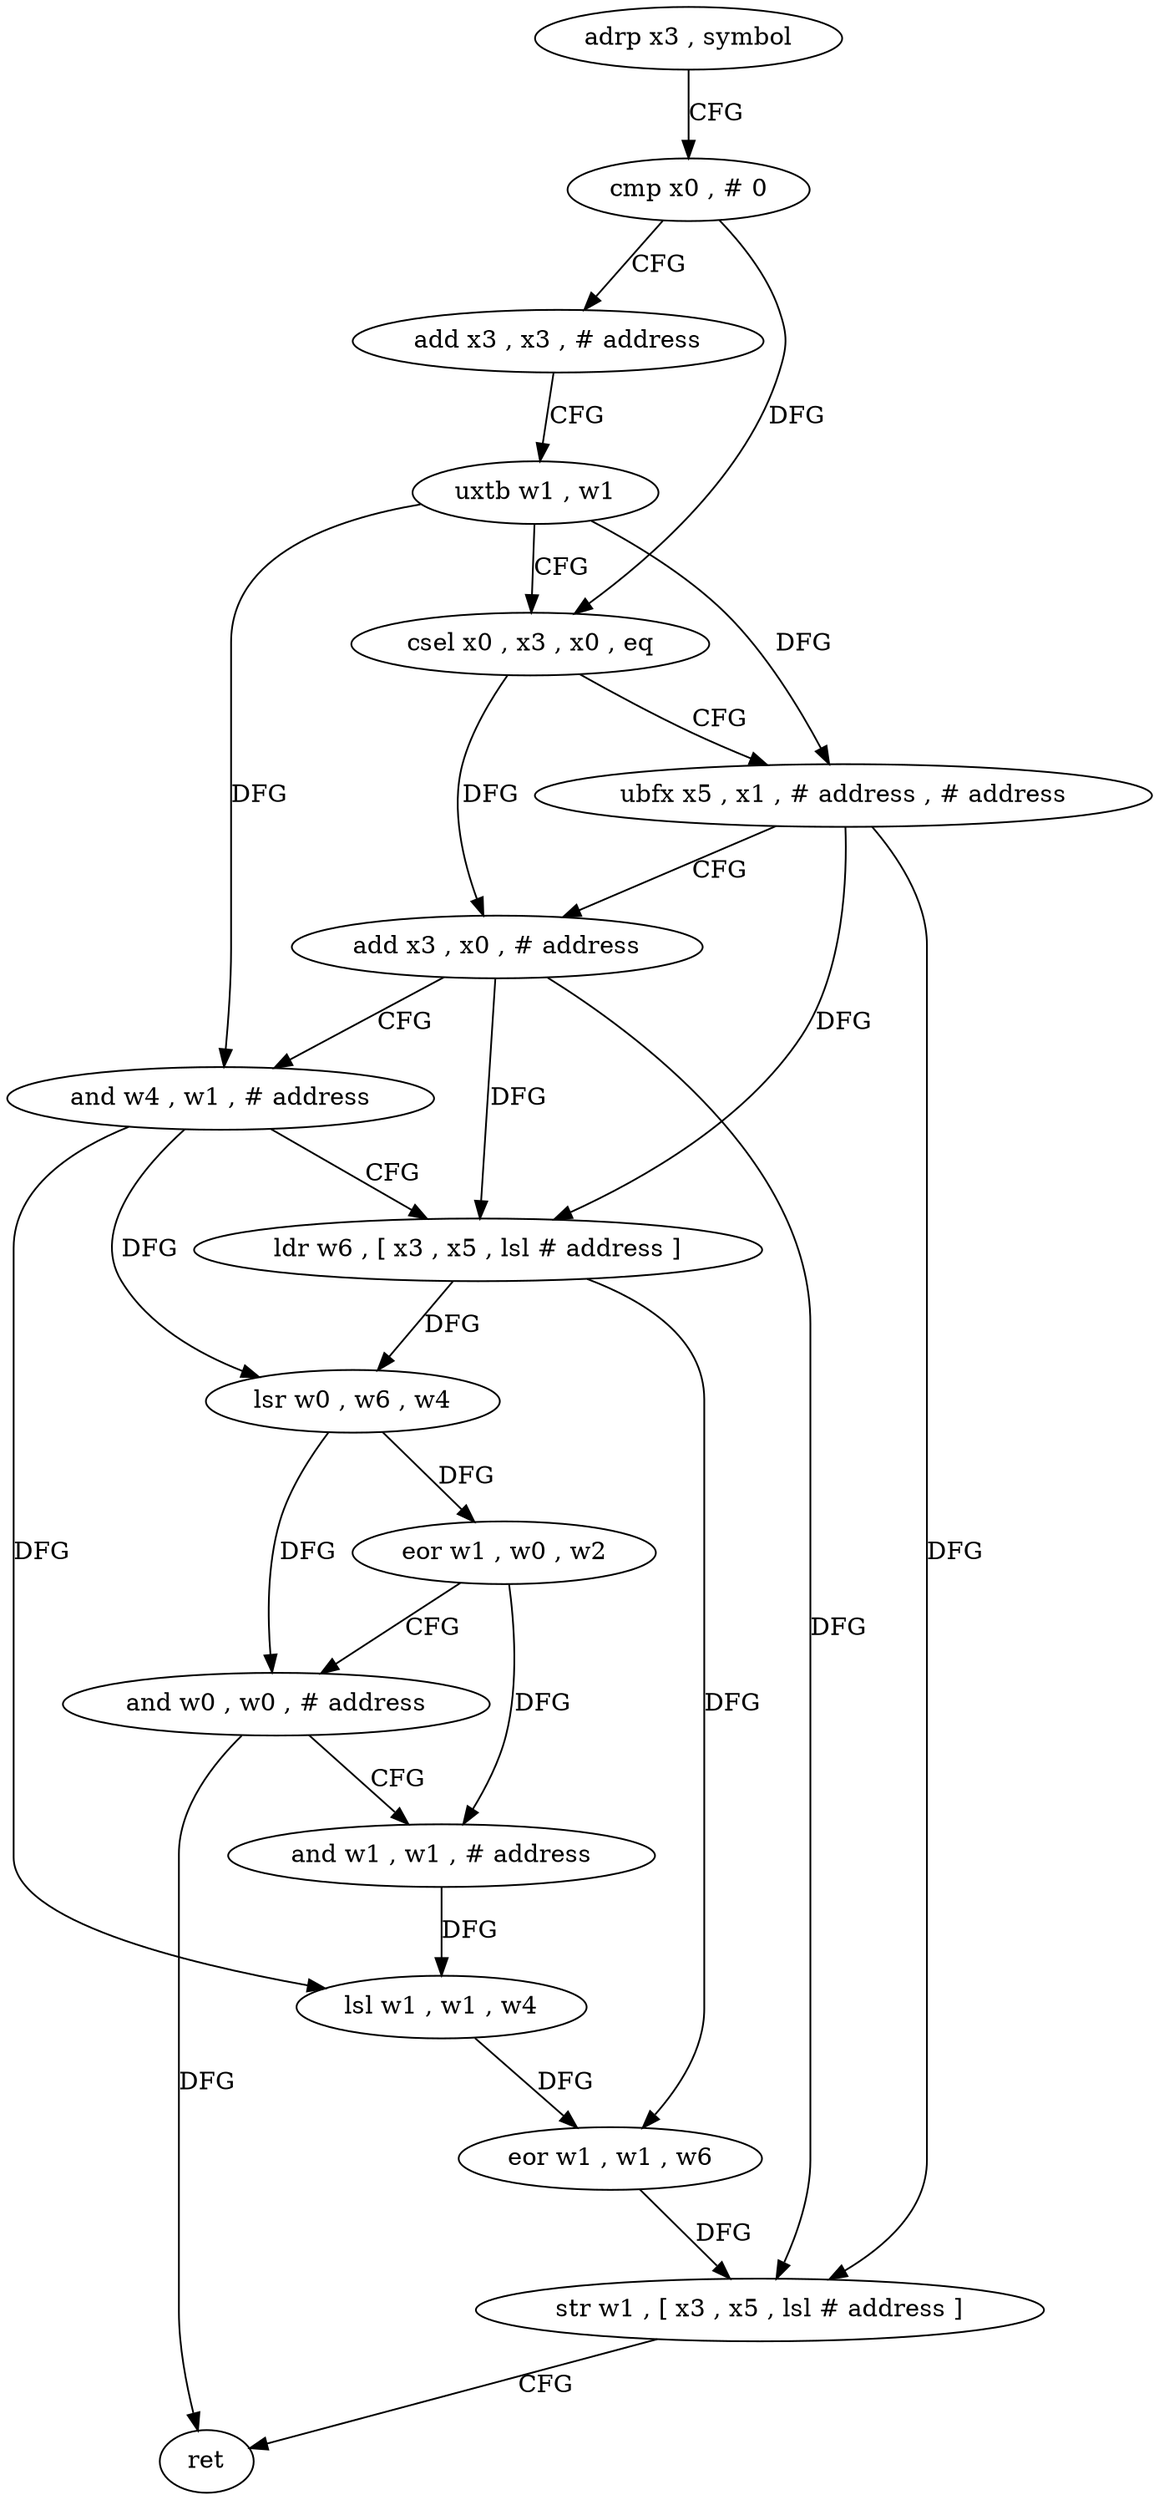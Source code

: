 digraph "func" {
"4213824" [label = "adrp x3 , symbol" ]
"4213828" [label = "cmp x0 , # 0" ]
"4213832" [label = "add x3 , x3 , # address" ]
"4213836" [label = "uxtb w1 , w1" ]
"4213840" [label = "csel x0 , x3 , x0 , eq" ]
"4213844" [label = "ubfx x5 , x1 , # address , # address" ]
"4213848" [label = "add x3 , x0 , # address" ]
"4213852" [label = "and w4 , w1 , # address" ]
"4213856" [label = "ldr w6 , [ x3 , x5 , lsl # address ]" ]
"4213860" [label = "lsr w0 , w6 , w4" ]
"4213864" [label = "eor w1 , w0 , w2" ]
"4213868" [label = "and w0 , w0 , # address" ]
"4213872" [label = "and w1 , w1 , # address" ]
"4213876" [label = "lsl w1 , w1 , w4" ]
"4213880" [label = "eor w1 , w1 , w6" ]
"4213884" [label = "str w1 , [ x3 , x5 , lsl # address ]" ]
"4213888" [label = "ret" ]
"4213824" -> "4213828" [ label = "CFG" ]
"4213828" -> "4213832" [ label = "CFG" ]
"4213828" -> "4213840" [ label = "DFG" ]
"4213832" -> "4213836" [ label = "CFG" ]
"4213836" -> "4213840" [ label = "CFG" ]
"4213836" -> "4213844" [ label = "DFG" ]
"4213836" -> "4213852" [ label = "DFG" ]
"4213840" -> "4213844" [ label = "CFG" ]
"4213840" -> "4213848" [ label = "DFG" ]
"4213844" -> "4213848" [ label = "CFG" ]
"4213844" -> "4213856" [ label = "DFG" ]
"4213844" -> "4213884" [ label = "DFG" ]
"4213848" -> "4213852" [ label = "CFG" ]
"4213848" -> "4213856" [ label = "DFG" ]
"4213848" -> "4213884" [ label = "DFG" ]
"4213852" -> "4213856" [ label = "CFG" ]
"4213852" -> "4213860" [ label = "DFG" ]
"4213852" -> "4213876" [ label = "DFG" ]
"4213856" -> "4213860" [ label = "DFG" ]
"4213856" -> "4213880" [ label = "DFG" ]
"4213860" -> "4213864" [ label = "DFG" ]
"4213860" -> "4213868" [ label = "DFG" ]
"4213864" -> "4213868" [ label = "CFG" ]
"4213864" -> "4213872" [ label = "DFG" ]
"4213868" -> "4213872" [ label = "CFG" ]
"4213868" -> "4213888" [ label = "DFG" ]
"4213872" -> "4213876" [ label = "DFG" ]
"4213876" -> "4213880" [ label = "DFG" ]
"4213880" -> "4213884" [ label = "DFG" ]
"4213884" -> "4213888" [ label = "CFG" ]
}
